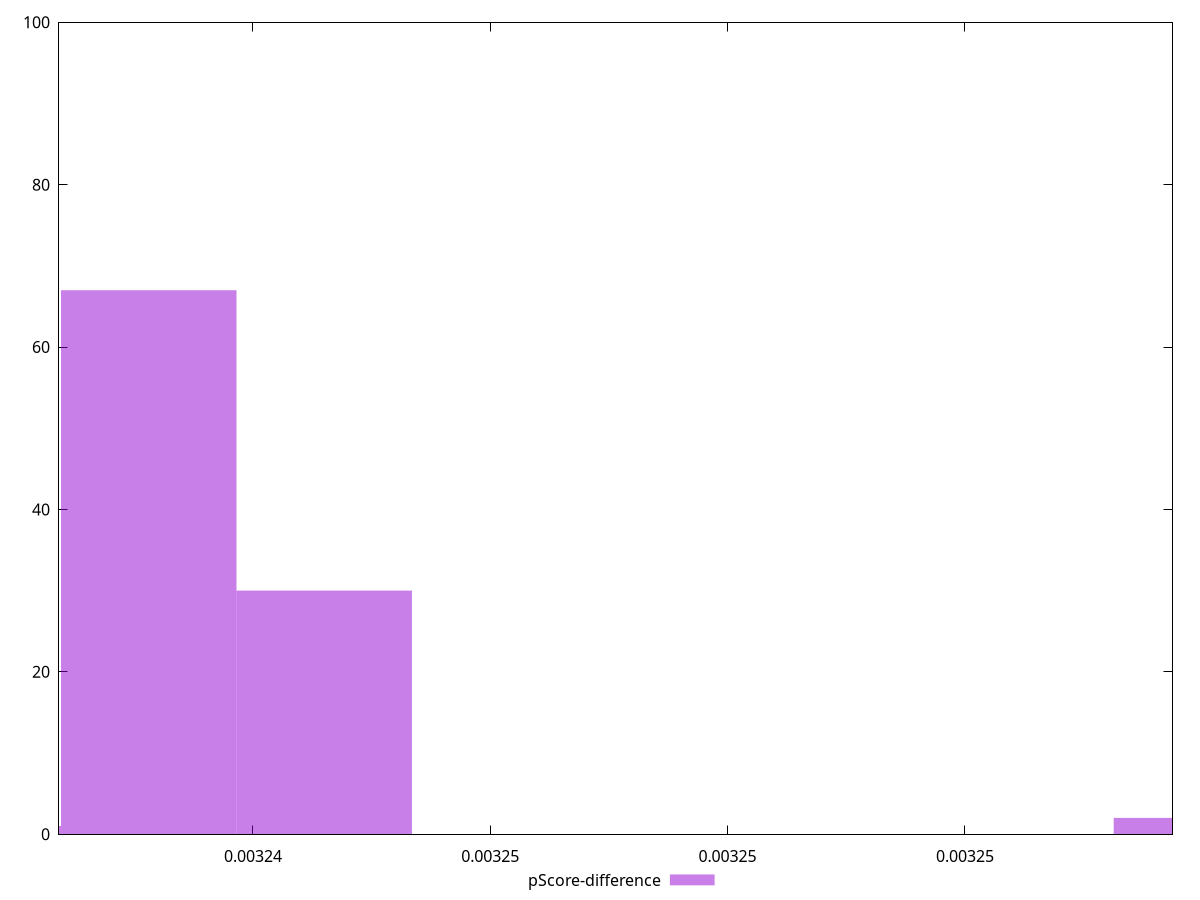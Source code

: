 reset

$pScoreDifference <<EOF
0.0032599818919940406 2
0.003241501269023553 30
0.0032378051444294552 67
0.0032341090198353575 1
EOF

set key outside below
set boxwidth 0.0000036961245940975516
set xrange [0.0032359144534521884:0.003259372443745707]
set yrange [0:100]
set trange [0:100]
set style fill transparent solid 0.5 noborder
set terminal svg size 640, 490 enhanced background rgb 'white'
set output "report_00019_2021-02-10T18-14-37.922Z//uses-long-cache-ttl/samples/pages+cached/pScore-difference/histogram.svg"

plot $pScoreDifference title "pScore-difference" with boxes

reset
